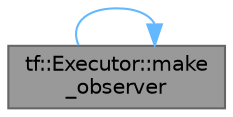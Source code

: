 digraph "tf::Executor::make_observer"
{
 // LATEX_PDF_SIZE
  bgcolor="transparent";
  edge [fontname=Helvetica,fontsize=10,labelfontname=Helvetica,labelfontsize=10];
  node [fontname=Helvetica,fontsize=10,shape=box,height=0.2,width=0.4];
  rankdir="LR";
  Node1 [id="Node000001",label="tf::Executor::make\l_observer",height=0.2,width=0.4,color="gray40", fillcolor="grey60", style="filled", fontcolor="black",tooltip="constructs an observer to inspect the activities of worker threads"];
  Node1 -> Node1 [id="edge1_Node000001_Node000001",color="steelblue1",style="solid",tooltip=" "];
}
